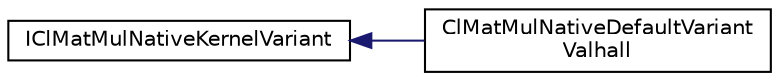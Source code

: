 digraph "Graphical Class Hierarchy"
{
 // LATEX_PDF_SIZE
  edge [fontname="Helvetica",fontsize="10",labelfontname="Helvetica",labelfontsize="10"];
  node [fontname="Helvetica",fontsize="10",shape=record];
  rankdir="LR";
  Node0 [label="IClMatMulNativeKernelVariant",height=0.2,width=0.4,color="black", fillcolor="white", style="filled",URL="$classarm__compute_1_1cl__matmul_1_1_i_cl_mat_mul_native_kernel_variant.xhtml",tooltip="Basic interface for the matmul native kernel variant This is the base class that chooses architecture..."];
  Node0 -> Node1 [dir="back",color="midnightblue",fontsize="10",style="solid",fontname="Helvetica"];
  Node1 [label="ClMatMulNativeDefaultVariant\lValhall",height=0.2,width=0.4,color="black", fillcolor="white", style="filled",URL="$classarm__compute_1_1cl__matmul_1_1_cl_mat_mul_native_default_variant_valhall.xhtml",tooltip="Valhall based OpenCL matmul configuration."];
}
